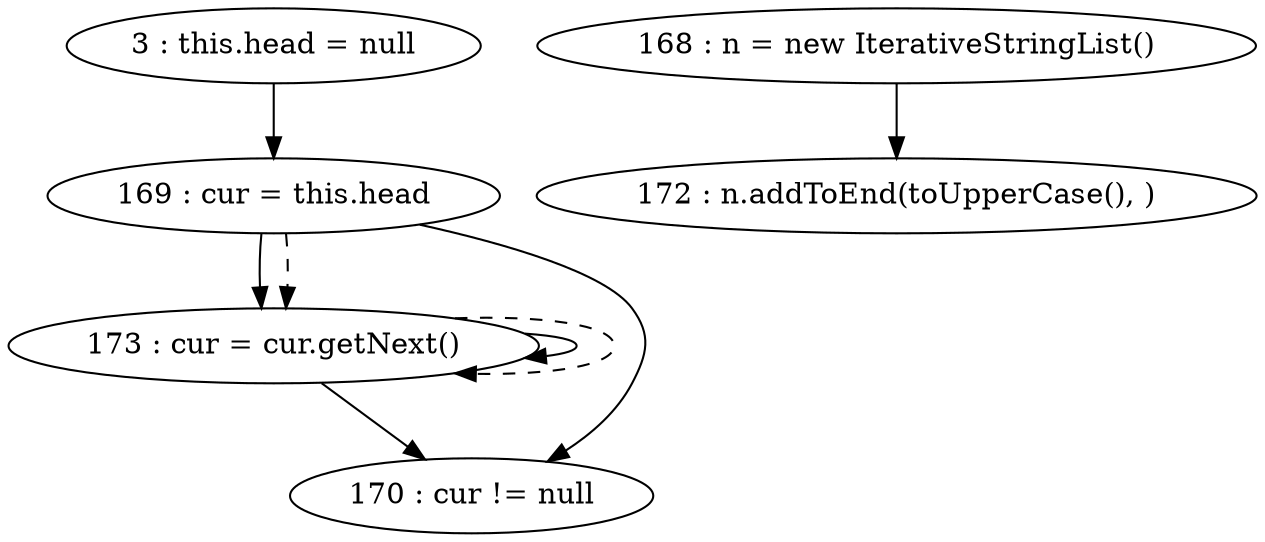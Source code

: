 digraph G {
"3 : this.head = null"
"3 : this.head = null" -> "169 : cur = this.head"
"168 : n = new IterativeStringList()"
"168 : n = new IterativeStringList()" -> "172 : n.addToEnd(toUpperCase(), )"
"169 : cur = this.head"
"169 : cur = this.head" -> "173 : cur = cur.getNext()"
"169 : cur = this.head" -> "170 : cur != null"
"169 : cur = this.head" -> "173 : cur = cur.getNext()" [style=dashed]
"170 : cur != null"
"172 : n.addToEnd(toUpperCase(), )"
"173 : cur = cur.getNext()"
"173 : cur = cur.getNext()" -> "173 : cur = cur.getNext()"
"173 : cur = cur.getNext()" -> "170 : cur != null"
"173 : cur = cur.getNext()" -> "173 : cur = cur.getNext()" [style=dashed]
"170 : cur != null"
}
